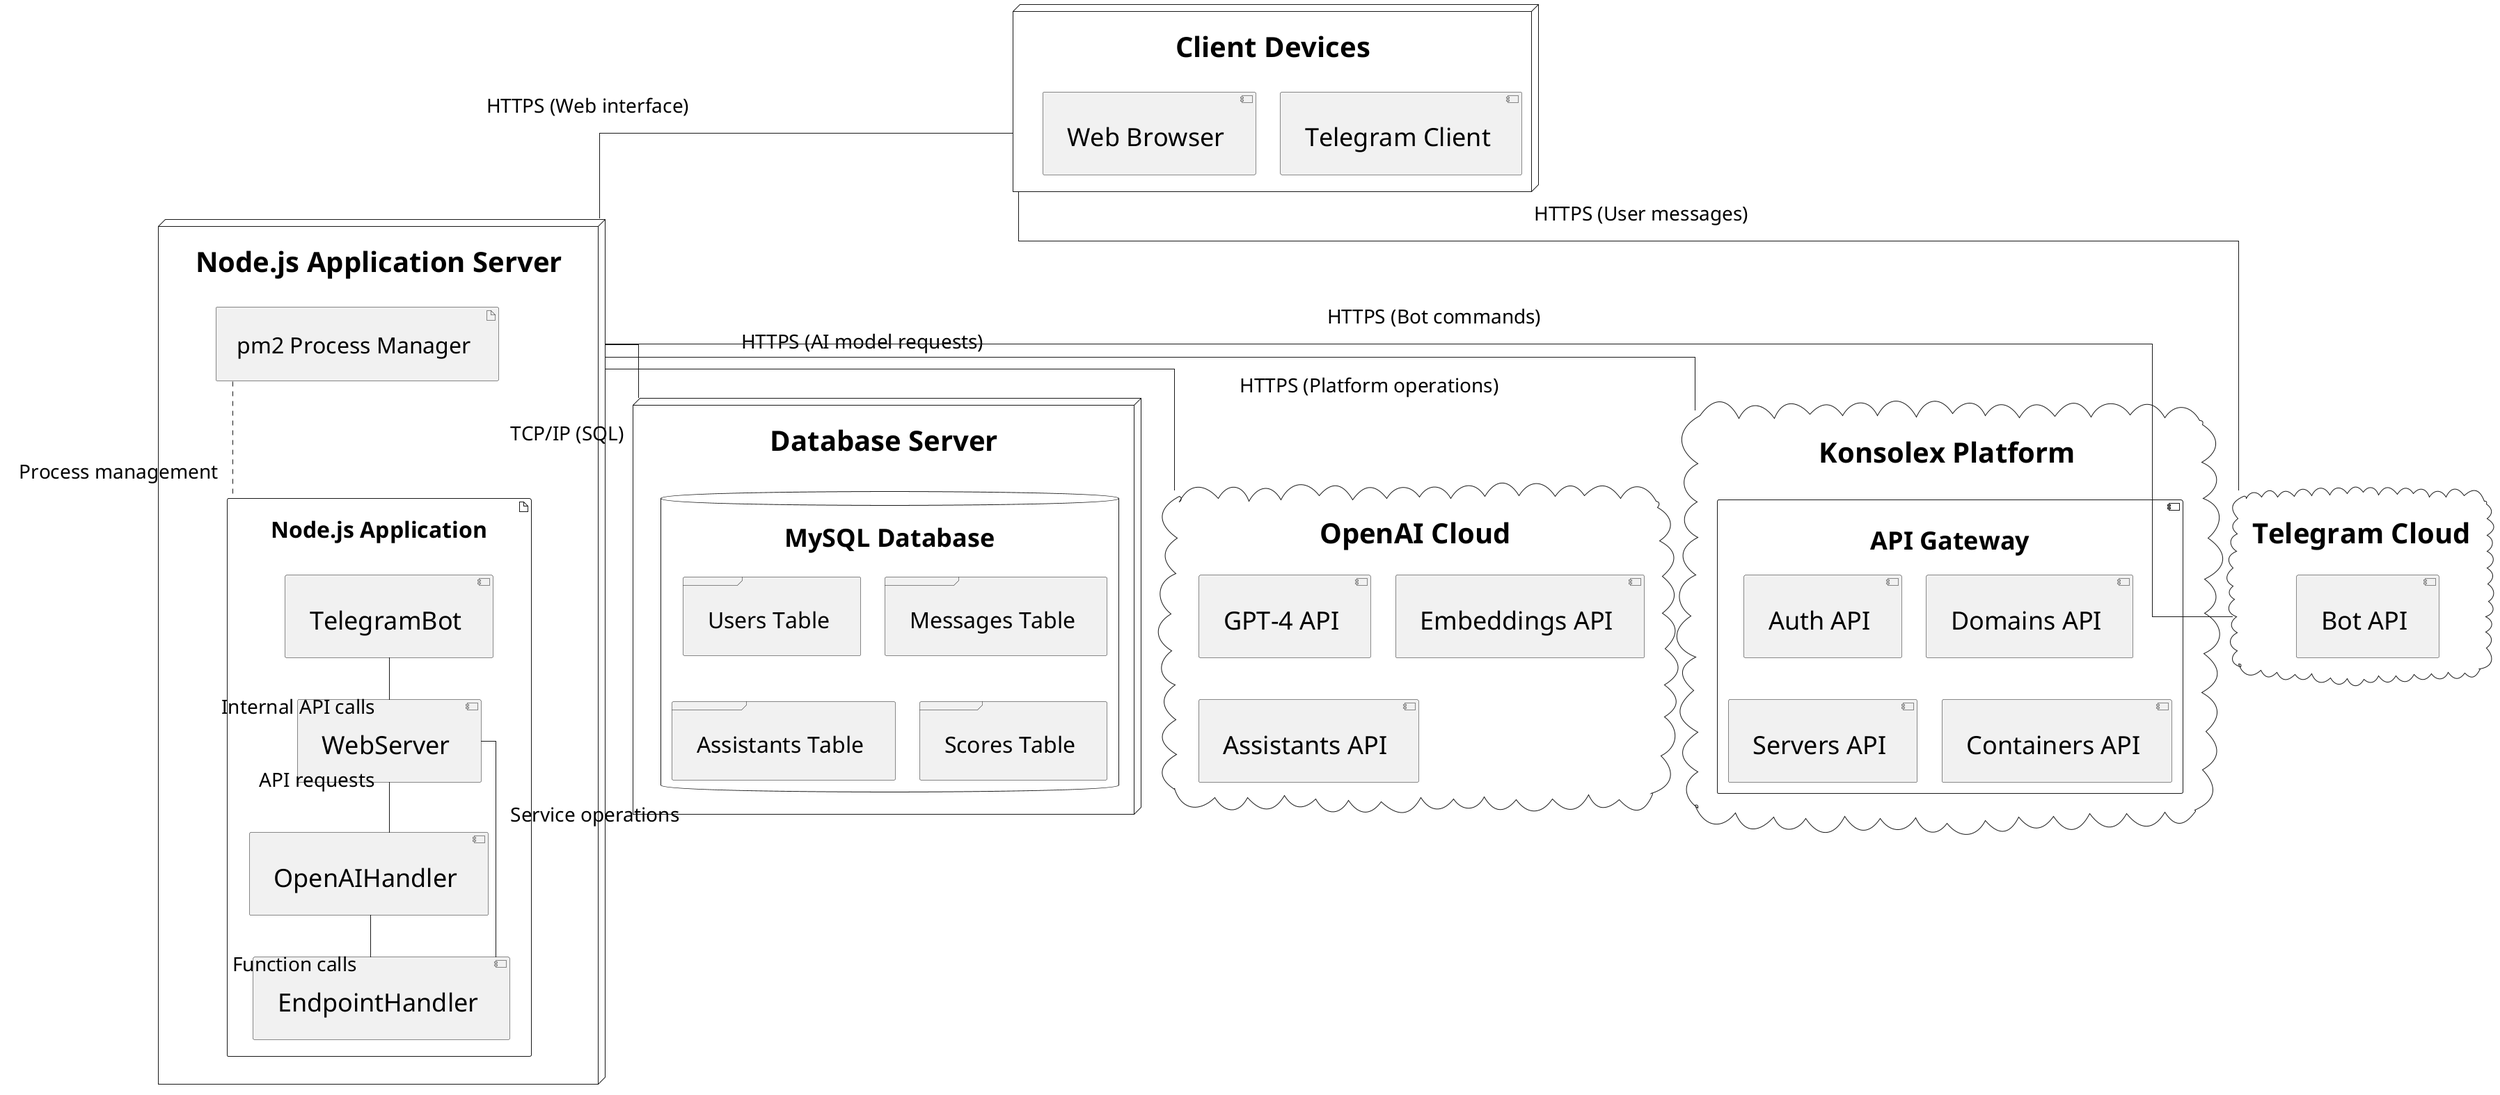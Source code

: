 @startuml Deployment Diagram

' Increase font sizes by 100% for better readability
skinparam defaultFontSize 32
skinparam componentFontSize 36
skinparam nodeFontSize 40
skinparam databaseFontSize 36
skinparam cloudFontSize 40
skinparam ArrowFontSize 28
skinparam Padding 20
skinparam linetype ortho
skinparam BackgroundColor white

' Application Server
node "Node.js Application Server" as AppServer {
  artifact "Node.js Application" as NodeApp {
    component TelegramBot
    component WebServer
    component OpenAIHandler
    component EndpointHandler
  }
  artifact "pm2 Process Manager" as PM2
}

' Database Server
node "Database Server" as DBServer {
  database "MySQL Database" as MySQL {
    frame "Users Table"
    frame "Messages Table" 
    frame "Assistants Table"
    frame "Scores Table"
  }
}

' External Cloud Services
cloud "OpenAI Cloud" as OpenAICloud {
  component "GPT-4 API" as GPT4
  component "Embeddings API" as Embeddings
  component "Assistants API" as AssistantsAPI
}

cloud "Telegram Cloud" as TelegramCloud {
  component "Bot API" as TelegramAPI
}

cloud "Konsolex Platform" as KonsolexCloud {
  component "API Gateway" as KonsolexAPI {
    component "Auth API" as KonsolexAuth
    component "Domains API" as KonsolexDomains
    component "Servers API" as KonsolexServers
    component "Containers API" as KonsolexContainers
  }
}

node "Client Devices" as Clients {
  component "Telegram Client" as TelegramClient
  component "Web Browser" as Browser
}

' Connections with explicit types - Clients to Services
Clients -- TelegramCloud : "HTTPS (User messages)"
Clients -- AppServer : "HTTPS (Web interface)"

' Database connections
AppServer -- DBServer : "TCP/IP (SQL)"

' External API connections
AppServer -- OpenAICloud : "HTTPS (AI model requests)"
AppServer -- TelegramCloud : "HTTPS (Bot commands)"
AppServer -- KonsolexCloud : "HTTPS (Platform operations)"

' Internal component connections
TelegramBot -- WebServer : "Internal API calls"
OpenAIHandler -- EndpointHandler : "Function calls"
WebServer -- OpenAIHandler : "API requests"
WebServer -- EndpointHandler : "Service operations"
PM2 .. NodeApp : "Process management"

@enduml

